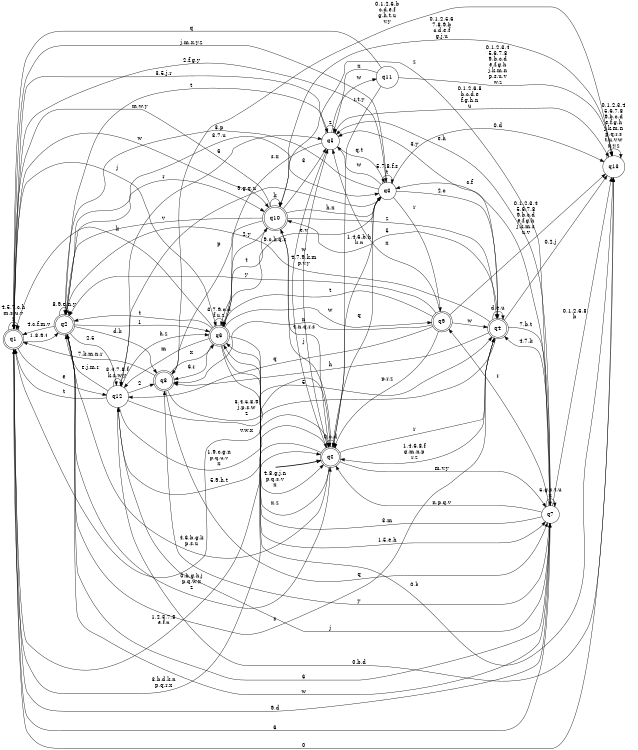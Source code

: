 digraph BlueStar {
__start0 [style = invis, shape = none, label = "", width = 0, height = 0];

rankdir=LR;
size="8,5";

s0 [style="rounded,filled", color="black", fillcolor="white" shape="doublecircle", label="q0"];
s1 [style="rounded,filled", color="black", fillcolor="white" shape="doublecircle", label="q1"];
s2 [style="rounded,filled", color="black", fillcolor="white" shape="doublecircle", label="q2"];
s3 [style="filled", color="black", fillcolor="white" shape="circle", label="q3"];
s4 [style="rounded,filled", color="black", fillcolor="white" shape="doublecircle", label="q4"];
s5 [style="filled", color="black", fillcolor="white" shape="circle", label="q5"];
s6 [style="rounded,filled", color="black", fillcolor="white" shape="doublecircle", label="q6"];
s7 [style="filled", color="black", fillcolor="white" shape="circle", label="q7"];
s8 [style="rounded,filled", color="black", fillcolor="white" shape="doublecircle", label="q8"];
s9 [style="rounded,filled", color="black", fillcolor="white" shape="doublecircle", label="q9"];
s10 [style="rounded,filled", color="black", fillcolor="white" shape="doublecircle", label="q10"];
s11 [style="filled", color="black", fillcolor="white" shape="circle", label="q11"];
s12 [style="filled", color="black", fillcolor="white" shape="circle", label="q12"];
s13 [style="filled", color="black", fillcolor="white" shape="circle", label="q13"];
subgraph cluster_main { 
	graph [pad=".75", ranksep="0.15", nodesep="0.15"];
	 style=invis; 
	__start0 -> s0 [penwidth=2];
}
s0 -> s0 [label="0,c,d"];
s0 -> s1 [label="1,2,3,7,8\ne,f,n"];
s0 -> s2 [label="4,6,b,g,k\np,s,u"];
s0 -> s3 [label="q"];
s0 -> s4 [label="r"];
s0 -> s5 [label="w"];
s0 -> s6 [label="x,z"];
s0 -> s7 [label="m,v,y"];
s0 -> s10 [label="j"];
s0 -> s12 [label="5,9,h,t"];
s1 -> s0 [label="3,b,d,k,n\np,q,r,x"];
s1 -> s1 [label="4,5,7,c,h\nm,s,u,v\nz"];
s1 -> s2 [label="1,8,9,t"];
s1 -> s3 [label="2,f,g,y"];
s1 -> s6 [label="j"];
s1 -> s7 [label="6"];
s1 -> s10 [label="w"];
s1 -> s12 [label="e"];
s1 -> s13 [label="0"];
s2 -> s0 [label="0,b,g,h,j\np,q,w,x\nz"];
s2 -> s1 [label="4,c,f,m,v"];
s2 -> s2 [label="8,9,e,n,y"];
s2 -> s3 [label="3,7,u"];
s2 -> s4 [label="s"];
s2 -> s5 [label="t"];
s2 -> s6 [label="1"];
s2 -> s7 [label="6"];
s2 -> s8 [label="d,k"];
s2 -> s10 [label="r"];
s2 -> s12 [label="2,5"];
s3 -> s0 [label="1,4,6,b,h\nk,n"];
s3 -> s1 [label="j,m,x,y,z"];
s3 -> s2 [label="3,p"];
s3 -> s3 [label="5,7,8,f,s\nt"];
s3 -> s4 [label="2,c"];
s3 -> s5 [label="w"];
s3 -> s6 [label="e,v"];
s3 -> s9 [label="r"];
s3 -> s12 [label="9,g,q,u"];
s3 -> s13 [label="0,d"];
s4 -> s0 [label="1,4,6,8,f\ng,m,n,p\nr,z"];
s4 -> s1 [label="v,w,x"];
s4 -> s2 [label="9,c,k,q,s"];
s4 -> s4 [label="d,e,u"];
s4 -> s5 [label="3,y"];
s4 -> s7 [label="7,b,t"];
s4 -> s8 [label="h"];
s4 -> s10 [label="5"];
s4 -> s13 [label="0,2,j"];
s5 -> s0 [label="4,7,9,k,m\np,v,y"];
s5 -> s1 [label="3,5,j,r"];
s5 -> s3 [label="q,t"];
s5 -> s5 [label="z"];
s5 -> s6 [label="s,x"];
s5 -> s11 [label="w"];
s5 -> s13 [label="0,1,2,6,8\nb,c,d,e\nf,g,h,n\nu"];
s6 -> s0 [label="4,8,g,j,n\np,q,s,v\nx"];
s6 -> s1 [label="k"];
s6 -> s2 [label="t"];
s6 -> s6 [label="3,7,9,c,d\nf,u,z"];
s6 -> s7 [label="1,5,e,h"];
s6 -> s8 [label="6,r"];
s6 -> s9 [label="w"];
s6 -> s10 [label="2,y"];
s6 -> s12 [label="m"];
s6 -> s13 [label="0,b"];
s7 -> s0 [label="n,p,q,v"];
s7 -> s1 [label="9,d"];
s7 -> s2 [label="w"];
s7 -> s3 [label="c,f"];
s7 -> s4 [label="4,7,k"];
s7 -> s5 [label="e,h"];
s7 -> s6 [label="3,m"];
s7 -> s7 [label="5,g,s,t,u\nx"];
s7 -> s8 [label="y"];
s7 -> s9 [label="r"];
s7 -> s10 [label="z"];
s7 -> s12 [label="j"];
s7 -> s13 [label="0,1,2,6,8\nb"];
s8 -> s0 [label="3,4,5,8,9\nj,p,s,w\nz"];
s8 -> s1 [label="7,k,m,n,r"];
s8 -> s6 [label="x"];
s8 -> s7 [label="q"];
s8 -> s13 [label="0,1,2,6,b\nc,d,e,f\ng,h,t,u\nv,y"];
s9 -> s0 [label="p,r,z"];
s9 -> s2 [label="y"];
s9 -> s4 [label="w"];
s9 -> s5 [label="x"];
s9 -> s6 [label="t"];
s9 -> s8 [label="n"];
s9 -> s12 [label="q"];
s9 -> s13 [label="0,1,2,3,4\n5,6,7,8\n9,b,c,d\ne,f,g,h\nj,k,m,s\nu,v"];
s10 -> s0 [label="4,n,q,r,s"];
s10 -> s1 [label="m,w,y"];
s10 -> s2 [label="v"];
s10 -> s3 [label="h,x"];
s10 -> s4 [label="z"];
s10 -> s5 [label="3"];
s10 -> s6 [label="t"];
s10 -> s8 [label="p"];
s10 -> s10 [label="k"];
s10 -> s13 [label="0,1,2,5,6\n7,8,9,b\nc,d,e,f\ng,j,u"];
s11 -> s0 [label="r,t,y"];
s11 -> s1 [label="q"];
s11 -> s5 [label="x"];
s11 -> s13 [label="0,1,2,3,4\n5,6,7,8\n9,b,c,d\ne,f,g,h\nj,k,m,n\np,s,u,v\nw,z"];
s12 -> s0 [label="1,9,c,g,n\np,q,u,v\nx"];
s12 -> s1 [label="t"];
s12 -> s2 [label="e,j,m,r"];
s12 -> s4 [label="5"];
s12 -> s5 [label="6"];
s12 -> s6 [label="h,z"];
s12 -> s8 [label="2"];
s12 -> s12 [label="3,4,7,8,f\nk,s,w,y"];
s12 -> s13 [label="0,b,d"];
s13 -> s13 [label="0,1,2,3,4\n5,6,7,8\n9,b,c,d\ne,f,g,h\nj,k,m,n\np,q,r,s\nt,u,v,w\nx,y,z"];

}